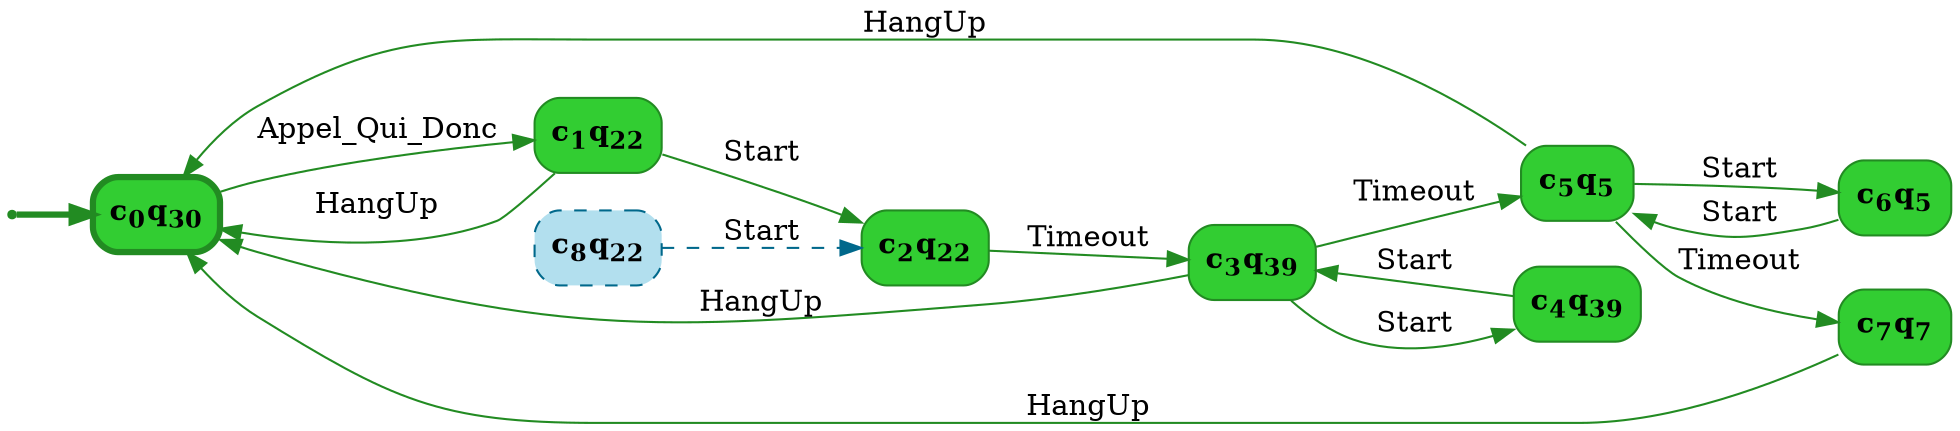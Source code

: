 digraph g {

	rankdir="LR"

	__invisible__[shape="point", color="forestgreen"]
	c0q30[label=<<b>c<sub>0</sub>q<sub>30</sub></b>>, shape="box", style="rounded, filled", fillcolor="limegreen", color="forestgreen", penwidth=3] // Initial
	c1q22[label=<<b>c<sub>1</sub>q<sub>22</sub></b>>, shape="box", style="rounded, filled", fillcolor="limegreen", color="forestgreen"]
	c2q22[label=<<b>c<sub>2</sub>q<sub>22</sub></b>>, shape="box", style="rounded, filled", fillcolor="limegreen", color="forestgreen"]
	c3q39[label=<<b>c<sub>3</sub>q<sub>39</sub></b>>, shape="box", style="rounded, filled", fillcolor="limegreen", color="forestgreen"]
	c4q39[label=<<b>c<sub>4</sub>q<sub>39</sub></b>>, shape="box", style="rounded, filled", fillcolor="limegreen", color="forestgreen"]
	c5q5[label=<<b>c<sub>5</sub>q<sub>5</sub></b>>, shape="box", style="rounded, filled", fillcolor="limegreen", color="forestgreen"]
	c6q5[label=<<b>c<sub>6</sub>q<sub>5</sub></b>>, shape="box", style="rounded, filled", fillcolor="limegreen", color="forestgreen"]
	c7q7[label=<<b>c<sub>7</sub>q<sub>7</sub></b>>, shape="box", style="rounded, filled", fillcolor="limegreen", color="forestgreen"]
	c8q22[label=<<b>c<sub>8</sub>q<sub>22</sub></b>>, shape="box", style="rounded, filled, dashed", fillcolor="lightblue2", color="deepskyblue4"]

	__invisible__ -> c0q30[penwidth=3, color="forestgreen"]
	c0q30 -> c1q22[label=<Appel_Qui_Donc>, color="forestgreen"]
	c1q22 -> c0q30[label=<HangUp>, color="forestgreen"]
	c1q22 -> c2q22[label=<Start>, color="forestgreen"]
	c2q22 -> c3q39[label=<Timeout>, color="forestgreen"]
	c3q39 -> c0q30[label=<HangUp>, color="forestgreen"]
	c3q39 -> c4q39[label=<Start>, color="forestgreen"]
	c4q39 -> c3q39[label=<Start>, color="forestgreen"]
	c3q39 -> c5q5[label=<Timeout>, color="forestgreen"]
	c5q5 -> c0q30[label=<HangUp>, color="forestgreen"]
	c5q5 -> c6q5[label=<Start>, color="forestgreen"]
	c6q5 -> c5q5[label=<Start>, color="forestgreen"]
	c5q5 -> c7q7[label=<Timeout>, color="forestgreen"]
	c7q7 -> c0q30[label=<HangUp>, color="forestgreen"]
	c8q22 -> c2q22[label=<Start>, color="deepskyblue4", style="dashed"]

}
